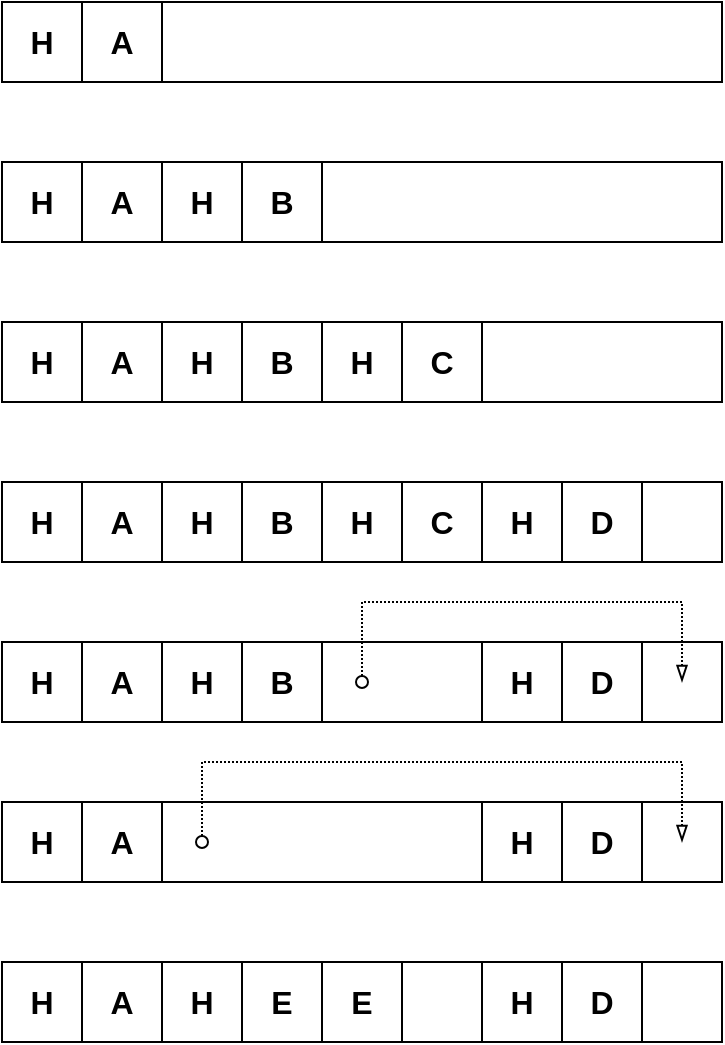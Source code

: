 <mxfile version="26.1.0">
  <diagram name="Page-1" id="B7EW2WJy8Q08cx3rTO7B">
    <mxGraphModel dx="782" dy="71" grid="0" gridSize="10" guides="1" tooltips="1" connect="1" arrows="1" fold="1" page="0" pageScale="1" pageWidth="850" pageHeight="1100" math="0" shadow="0">
      <root>
        <mxCell id="0" />
        <mxCell id="1" parent="0" />
        <mxCell id="-IsJNYOCgTUCZldNDwXa-144" value="" style="rounded=0;whiteSpace=wrap;html=1;" parent="1" vertex="1">
          <mxGeometry x="320" y="880" width="160" height="40" as="geometry" />
        </mxCell>
        <mxCell id="-IsJNYOCgTUCZldNDwXa-143" value="" style="rounded=0;whiteSpace=wrap;html=1;" parent="1" vertex="1">
          <mxGeometry x="400" y="800" width="80" height="40" as="geometry" />
        </mxCell>
        <mxCell id="-IsJNYOCgTUCZldNDwXa-2" value="&lt;b&gt;&lt;font style=&quot;font-size: 16px;&quot;&gt;H&lt;/font&gt;&lt;/b&gt;" style="whiteSpace=wrap;html=1;aspect=fixed;fillColor=none;fontFamily=Helvetica;" parent="1" vertex="1">
          <mxGeometry x="240" y="480" width="40" height="40" as="geometry" />
        </mxCell>
        <mxCell id="-IsJNYOCgTUCZldNDwXa-3" value="&lt;b&gt;&lt;font style=&quot;font-size: 16px;&quot;&gt;A&lt;/font&gt;&lt;/b&gt;" style="whiteSpace=wrap;html=1;aspect=fixed;fillColor=none;fontFamily=Helvetica;" parent="1" vertex="1">
          <mxGeometry x="280" y="480" width="40" height="40" as="geometry" />
        </mxCell>
        <mxCell id="-IsJNYOCgTUCZldNDwXa-43" value="&lt;b&gt;&lt;font style=&quot;font-size: 16px;&quot;&gt;H&lt;/font&gt;&lt;/b&gt;" style="whiteSpace=wrap;html=1;aspect=fixed;fillColor=none;fontFamily=Helvetica;" parent="1" vertex="1">
          <mxGeometry x="240" y="560" width="40" height="40" as="geometry" />
        </mxCell>
        <mxCell id="-IsJNYOCgTUCZldNDwXa-44" value="&lt;b&gt;&lt;font style=&quot;font-size: 16px;&quot;&gt;A&lt;/font&gt;&lt;/b&gt;" style="whiteSpace=wrap;html=1;aspect=fixed;fillColor=none;fontFamily=Helvetica;" parent="1" vertex="1">
          <mxGeometry x="280" y="560" width="40" height="40" as="geometry" />
        </mxCell>
        <mxCell id="-IsJNYOCgTUCZldNDwXa-47" value="&lt;b&gt;&lt;font style=&quot;font-size: 16px;&quot;&gt;H&lt;/font&gt;&lt;/b&gt;" style="whiteSpace=wrap;html=1;aspect=fixed;fillColor=none;fontFamily=Helvetica;" parent="1" vertex="1">
          <mxGeometry x="320" y="560" width="40" height="40" as="geometry" />
        </mxCell>
        <mxCell id="-IsJNYOCgTUCZldNDwXa-48" value="&lt;b&gt;&lt;font style=&quot;font-size: 16px;&quot;&gt;B&lt;/font&gt;&lt;/b&gt;" style="whiteSpace=wrap;html=1;aspect=fixed;fillColor=none;fontFamily=Helvetica;" parent="1" vertex="1">
          <mxGeometry x="360" y="560" width="40" height="40" as="geometry" />
        </mxCell>
        <mxCell id="-IsJNYOCgTUCZldNDwXa-53" value="&lt;b&gt;&lt;font style=&quot;font-size: 16px;&quot;&gt;H&lt;/font&gt;&lt;/b&gt;" style="whiteSpace=wrap;html=1;aspect=fixed;fillColor=none;fontFamily=Helvetica;" parent="1" vertex="1">
          <mxGeometry x="240" y="640" width="40" height="40" as="geometry" />
        </mxCell>
        <mxCell id="-IsJNYOCgTUCZldNDwXa-54" value="&lt;b&gt;&lt;font style=&quot;font-size: 16px;&quot;&gt;A&lt;/font&gt;&lt;/b&gt;" style="whiteSpace=wrap;html=1;aspect=fixed;fillColor=none;fontFamily=Helvetica;" parent="1" vertex="1">
          <mxGeometry x="280" y="640" width="40" height="40" as="geometry" />
        </mxCell>
        <mxCell id="-IsJNYOCgTUCZldNDwXa-56" value="&lt;b&gt;&lt;font style=&quot;font-size: 16px;&quot;&gt;H&lt;/font&gt;&lt;/b&gt;" style="whiteSpace=wrap;html=1;aspect=fixed;fillColor=none;fontFamily=Helvetica;" parent="1" vertex="1">
          <mxGeometry x="320" y="640" width="40" height="40" as="geometry" />
        </mxCell>
        <mxCell id="-IsJNYOCgTUCZldNDwXa-57" value="&lt;b&gt;&lt;font style=&quot;font-size: 16px;&quot;&gt;B&lt;/font&gt;&lt;/b&gt;" style="whiteSpace=wrap;html=1;aspect=fixed;fillColor=none;fontFamily=Helvetica;" parent="1" vertex="1">
          <mxGeometry x="360" y="640" width="40" height="40" as="geometry" />
        </mxCell>
        <mxCell id="-IsJNYOCgTUCZldNDwXa-61" value="&lt;b&gt;&lt;font style=&quot;font-size: 16px;&quot;&gt;H&lt;/font&gt;&lt;/b&gt;" style="whiteSpace=wrap;html=1;aspect=fixed;fillColor=none;fontFamily=Helvetica;" parent="1" vertex="1">
          <mxGeometry x="400" y="640" width="40" height="40" as="geometry" />
        </mxCell>
        <mxCell id="-IsJNYOCgTUCZldNDwXa-62" value="&lt;b&gt;&lt;font style=&quot;font-size: 16px;&quot;&gt;C&lt;/font&gt;&lt;/b&gt;" style="whiteSpace=wrap;html=1;aspect=fixed;fillColor=none;fontFamily=Helvetica;" parent="1" vertex="1">
          <mxGeometry x="440" y="640" width="40" height="40" as="geometry" />
        </mxCell>
        <mxCell id="-IsJNYOCgTUCZldNDwXa-68" value="&lt;b&gt;&lt;font style=&quot;font-size: 16px;&quot;&gt;H&lt;/font&gt;&lt;/b&gt;" style="whiteSpace=wrap;html=1;aspect=fixed;fillColor=none;fontFamily=Helvetica;" parent="1" vertex="1">
          <mxGeometry x="240" y="720" width="40" height="40" as="geometry" />
        </mxCell>
        <mxCell id="-IsJNYOCgTUCZldNDwXa-69" value="&lt;b&gt;&lt;font style=&quot;font-size: 16px;&quot;&gt;A&lt;/font&gt;&lt;/b&gt;" style="whiteSpace=wrap;html=1;aspect=fixed;fillColor=none;fontFamily=Helvetica;" parent="1" vertex="1">
          <mxGeometry x="280" y="720" width="40" height="40" as="geometry" />
        </mxCell>
        <mxCell id="-IsJNYOCgTUCZldNDwXa-70" value="&lt;b&gt;&lt;font style=&quot;font-size: 16px;&quot;&gt;H&lt;/font&gt;&lt;/b&gt;" style="whiteSpace=wrap;html=1;aspect=fixed;fillColor=none;fontFamily=Helvetica;" parent="1" vertex="1">
          <mxGeometry x="320" y="720" width="40" height="40" as="geometry" />
        </mxCell>
        <mxCell id="-IsJNYOCgTUCZldNDwXa-71" value="&lt;b&gt;&lt;font style=&quot;font-size: 16px;&quot;&gt;B&lt;/font&gt;&lt;/b&gt;" style="whiteSpace=wrap;html=1;aspect=fixed;fillColor=none;fontFamily=Helvetica;" parent="1" vertex="1">
          <mxGeometry x="360" y="720" width="40" height="40" as="geometry" />
        </mxCell>
        <mxCell id="-IsJNYOCgTUCZldNDwXa-75" value="&lt;b&gt;&lt;font style=&quot;font-size: 16px;&quot;&gt;H&lt;/font&gt;&lt;/b&gt;" style="whiteSpace=wrap;html=1;aspect=fixed;fillColor=none;fontFamily=Helvetica;" parent="1" vertex="1">
          <mxGeometry x="400" y="720" width="40" height="40" as="geometry" />
        </mxCell>
        <mxCell id="-IsJNYOCgTUCZldNDwXa-76" value="&lt;b&gt;&lt;font style=&quot;font-size: 16px;&quot;&gt;C&lt;/font&gt;&lt;/b&gt;" style="whiteSpace=wrap;html=1;aspect=fixed;fillColor=none;fontFamily=Helvetica;" parent="1" vertex="1">
          <mxGeometry x="440" y="720" width="40" height="40" as="geometry" />
        </mxCell>
        <mxCell id="-IsJNYOCgTUCZldNDwXa-79" value="&lt;b&gt;&lt;font style=&quot;font-size: 16px;&quot;&gt;H&lt;/font&gt;&lt;/b&gt;" style="whiteSpace=wrap;html=1;aspect=fixed;fillColor=none;fontFamily=Helvetica;" parent="1" vertex="1">
          <mxGeometry x="480" y="720" width="40" height="40" as="geometry" />
        </mxCell>
        <mxCell id="-IsJNYOCgTUCZldNDwXa-80" value="&lt;b&gt;&lt;font style=&quot;font-size: 16px;&quot;&gt;D&lt;/font&gt;&lt;/b&gt;" style="whiteSpace=wrap;html=1;aspect=fixed;fillColor=none;fontFamily=Helvetica;" parent="1" vertex="1">
          <mxGeometry x="520" y="720" width="40" height="40" as="geometry" />
        </mxCell>
        <mxCell id="-IsJNYOCgTUCZldNDwXa-82" value="" style="whiteSpace=wrap;html=1;aspect=fixed;fillColor=none;fontFamily=Helvetica;" parent="1" vertex="1">
          <mxGeometry x="560" y="720" width="40" height="40" as="geometry" />
        </mxCell>
        <mxCell id="-IsJNYOCgTUCZldNDwXa-88" value="&lt;b&gt;&lt;font style=&quot;font-size: 16px;&quot;&gt;H&lt;/font&gt;&lt;/b&gt;" style="whiteSpace=wrap;html=1;aspect=fixed;fillColor=none;fontFamily=Helvetica;" parent="1" vertex="1">
          <mxGeometry x="240" y="800" width="40" height="40" as="geometry" />
        </mxCell>
        <mxCell id="-IsJNYOCgTUCZldNDwXa-89" value="&lt;b&gt;&lt;font style=&quot;font-size: 16px;&quot;&gt;A&lt;/font&gt;&lt;/b&gt;" style="whiteSpace=wrap;html=1;aspect=fixed;fillColor=none;fontFamily=Helvetica;" parent="1" vertex="1">
          <mxGeometry x="280" y="800" width="40" height="40" as="geometry" />
        </mxCell>
        <mxCell id="-IsJNYOCgTUCZldNDwXa-90" value="&lt;b&gt;&lt;font style=&quot;font-size: 16px;&quot;&gt;H&lt;/font&gt;&lt;/b&gt;" style="whiteSpace=wrap;html=1;aspect=fixed;fillColor=none;fontFamily=Helvetica;" parent="1" vertex="1">
          <mxGeometry x="320" y="800" width="40" height="40" as="geometry" />
        </mxCell>
        <mxCell id="-IsJNYOCgTUCZldNDwXa-91" value="&lt;b&gt;&lt;font style=&quot;font-size: 16px;&quot;&gt;B&lt;/font&gt;&lt;/b&gt;" style="whiteSpace=wrap;html=1;aspect=fixed;fillColor=none;fontFamily=Helvetica;" parent="1" vertex="1">
          <mxGeometry x="360" y="800" width="40" height="40" as="geometry" />
        </mxCell>
        <mxCell id="-IsJNYOCgTUCZldNDwXa-98" value="&lt;b&gt;&lt;font style=&quot;font-size: 16px;&quot;&gt;H&lt;/font&gt;&lt;/b&gt;" style="whiteSpace=wrap;html=1;aspect=fixed;fillColor=none;fontFamily=Helvetica;" parent="1" vertex="1">
          <mxGeometry x="480" y="800" width="40" height="40" as="geometry" />
        </mxCell>
        <mxCell id="-IsJNYOCgTUCZldNDwXa-99" value="&lt;b&gt;&lt;font style=&quot;font-size: 16px;&quot;&gt;D&lt;/font&gt;&lt;/b&gt;" style="whiteSpace=wrap;html=1;aspect=fixed;fillColor=none;fontFamily=Helvetica;" parent="1" vertex="1">
          <mxGeometry x="520" y="800" width="40" height="40" as="geometry" />
        </mxCell>
        <mxCell id="-IsJNYOCgTUCZldNDwXa-101" value="" style="whiteSpace=wrap;html=1;aspect=fixed;fillColor=none;fontFamily=Helvetica;" parent="1" vertex="1">
          <mxGeometry x="560" y="800" width="40" height="40" as="geometry" />
        </mxCell>
        <mxCell id="-IsJNYOCgTUCZldNDwXa-104" value="" style="endArrow=blockThin;html=1;rounded=0;endFill=0;startArrow=oval;startFill=0;dashed=1;dashPattern=1 1;" parent="1" edge="1">
          <mxGeometry width="50" height="50" relative="1" as="geometry">
            <mxPoint x="420" y="820" as="sourcePoint" />
            <mxPoint x="580" y="820" as="targetPoint" />
            <Array as="points">
              <mxPoint x="420" y="780" />
              <mxPoint x="580" y="780" />
            </Array>
          </mxGeometry>
        </mxCell>
        <mxCell id="-IsJNYOCgTUCZldNDwXa-106" value="&lt;b&gt;&lt;font style=&quot;font-size: 16px;&quot;&gt;H&lt;/font&gt;&lt;/b&gt;" style="whiteSpace=wrap;html=1;aspect=fixed;fillColor=none;fontFamily=Helvetica;" parent="1" vertex="1">
          <mxGeometry x="240" y="880" width="40" height="40" as="geometry" />
        </mxCell>
        <mxCell id="-IsJNYOCgTUCZldNDwXa-107" value="&lt;b&gt;&lt;font style=&quot;font-size: 16px;&quot;&gt;A&lt;/font&gt;&lt;/b&gt;" style="whiteSpace=wrap;html=1;aspect=fixed;fillColor=none;fontFamily=Helvetica;" parent="1" vertex="1">
          <mxGeometry x="280" y="880" width="40" height="40" as="geometry" />
        </mxCell>
        <mxCell id="-IsJNYOCgTUCZldNDwXa-113" value="&lt;b&gt;&lt;font style=&quot;font-size: 16px;&quot;&gt;H&lt;/font&gt;&lt;/b&gt;" style="whiteSpace=wrap;html=1;aspect=fixed;fillColor=none;fontFamily=Helvetica;" parent="1" vertex="1">
          <mxGeometry x="480" y="880" width="40" height="40" as="geometry" />
        </mxCell>
        <mxCell id="-IsJNYOCgTUCZldNDwXa-114" value="&lt;b&gt;&lt;font style=&quot;font-size: 16px;&quot;&gt;D&lt;/font&gt;&lt;/b&gt;" style="whiteSpace=wrap;html=1;aspect=fixed;fillColor=none;fontFamily=Helvetica;" parent="1" vertex="1">
          <mxGeometry x="520" y="880" width="40" height="40" as="geometry" />
        </mxCell>
        <mxCell id="-IsJNYOCgTUCZldNDwXa-116" value="" style="whiteSpace=wrap;html=1;aspect=fixed;fillColor=none;fontFamily=Helvetica;" parent="1" vertex="1">
          <mxGeometry x="560" y="880" width="40" height="40" as="geometry" />
        </mxCell>
        <mxCell id="-IsJNYOCgTUCZldNDwXa-118" value="" style="endArrow=blockThin;html=1;rounded=0;endFill=0;startArrow=oval;startFill=0;dashed=1;dashPattern=1 1;" parent="1" edge="1">
          <mxGeometry width="50" height="50" relative="1" as="geometry">
            <mxPoint x="340" y="900" as="sourcePoint" />
            <mxPoint x="580" y="900" as="targetPoint" />
            <Array as="points">
              <mxPoint x="340" y="860" />
              <mxPoint x="580" y="860" />
            </Array>
          </mxGeometry>
        </mxCell>
        <mxCell id="-IsJNYOCgTUCZldNDwXa-125" value="&lt;b&gt;&lt;font style=&quot;font-size: 16px;&quot;&gt;H&lt;/font&gt;&lt;/b&gt;" style="whiteSpace=wrap;html=1;aspect=fixed;fillColor=none;fontFamily=Helvetica;" parent="1" vertex="1">
          <mxGeometry x="240" y="960" width="40" height="40" as="geometry" />
        </mxCell>
        <mxCell id="-IsJNYOCgTUCZldNDwXa-126" value="&lt;b&gt;&lt;font style=&quot;font-size: 16px;&quot;&gt;A&lt;/font&gt;&lt;/b&gt;" style="whiteSpace=wrap;html=1;aspect=fixed;fillColor=none;fontFamily=Helvetica;" parent="1" vertex="1">
          <mxGeometry x="280" y="960" width="40" height="40" as="geometry" />
        </mxCell>
        <mxCell id="-IsJNYOCgTUCZldNDwXa-129" value="&lt;b&gt;&lt;font style=&quot;font-size: 16px;&quot;&gt;H&lt;/font&gt;&lt;/b&gt;" style="whiteSpace=wrap;html=1;aspect=fixed;fillColor=none;fontFamily=Helvetica;" parent="1" vertex="1">
          <mxGeometry x="480" y="960" width="40" height="40" as="geometry" />
        </mxCell>
        <mxCell id="-IsJNYOCgTUCZldNDwXa-130" value="&lt;b&gt;&lt;font style=&quot;font-size: 16px;&quot;&gt;D&lt;/font&gt;&lt;/b&gt;" style="whiteSpace=wrap;html=1;aspect=fixed;fillColor=none;fontFamily=Helvetica;" parent="1" vertex="1">
          <mxGeometry x="520" y="960" width="40" height="40" as="geometry" />
        </mxCell>
        <mxCell id="-IsJNYOCgTUCZldNDwXa-132" value="" style="whiteSpace=wrap;html=1;aspect=fixed;fillColor=none;fontFamily=Helvetica;" parent="1" vertex="1">
          <mxGeometry x="560" y="960" width="40" height="40" as="geometry" />
        </mxCell>
        <mxCell id="-IsJNYOCgTUCZldNDwXa-133" value="" style="whiteSpace=wrap;html=1;aspect=fixed;fillColor=none;fontFamily=Helvetica;" parent="1" vertex="1">
          <mxGeometry x="440" y="960" width="40" height="40" as="geometry" />
        </mxCell>
        <mxCell id="-IsJNYOCgTUCZldNDwXa-136" value="&lt;b&gt;&lt;font style=&quot;font-size: 16px;&quot;&gt;H&lt;/font&gt;&lt;/b&gt;" style="whiteSpace=wrap;html=1;aspect=fixed;fillColor=none;fontFamily=Helvetica;" parent="1" vertex="1">
          <mxGeometry x="320" y="960" width="40" height="40" as="geometry" />
        </mxCell>
        <mxCell id="-IsJNYOCgTUCZldNDwXa-137" value="&lt;b&gt;&lt;font style=&quot;font-size: 16px;&quot;&gt;E&lt;/font&gt;&lt;/b&gt;" style="whiteSpace=wrap;html=1;aspect=fixed;fillColor=none;fontFamily=Helvetica;" parent="1" vertex="1">
          <mxGeometry x="360" y="960" width="40" height="40" as="geometry" />
        </mxCell>
        <mxCell id="-IsJNYOCgTUCZldNDwXa-138" value="&lt;b&gt;&lt;font style=&quot;font-size: 16px;&quot;&gt;E&lt;/font&gt;&lt;/b&gt;" style="whiteSpace=wrap;html=1;aspect=fixed;fillColor=none;fontFamily=Helvetica;" parent="1" vertex="1">
          <mxGeometry x="400" y="960" width="40" height="40" as="geometry" />
        </mxCell>
        <mxCell id="-IsJNYOCgTUCZldNDwXa-140" value="" style="rounded=0;whiteSpace=wrap;html=1;" parent="1" vertex="1">
          <mxGeometry x="320" y="480" width="280" height="40" as="geometry" />
        </mxCell>
        <mxCell id="-IsJNYOCgTUCZldNDwXa-141" value="" style="rounded=0;whiteSpace=wrap;html=1;" parent="1" vertex="1">
          <mxGeometry x="400" y="560" width="200" height="40" as="geometry" />
        </mxCell>
        <mxCell id="-IsJNYOCgTUCZldNDwXa-142" value="" style="rounded=0;whiteSpace=wrap;html=1;" parent="1" vertex="1">
          <mxGeometry x="480" y="640" width="120" height="40" as="geometry" />
        </mxCell>
      </root>
    </mxGraphModel>
  </diagram>
</mxfile>
